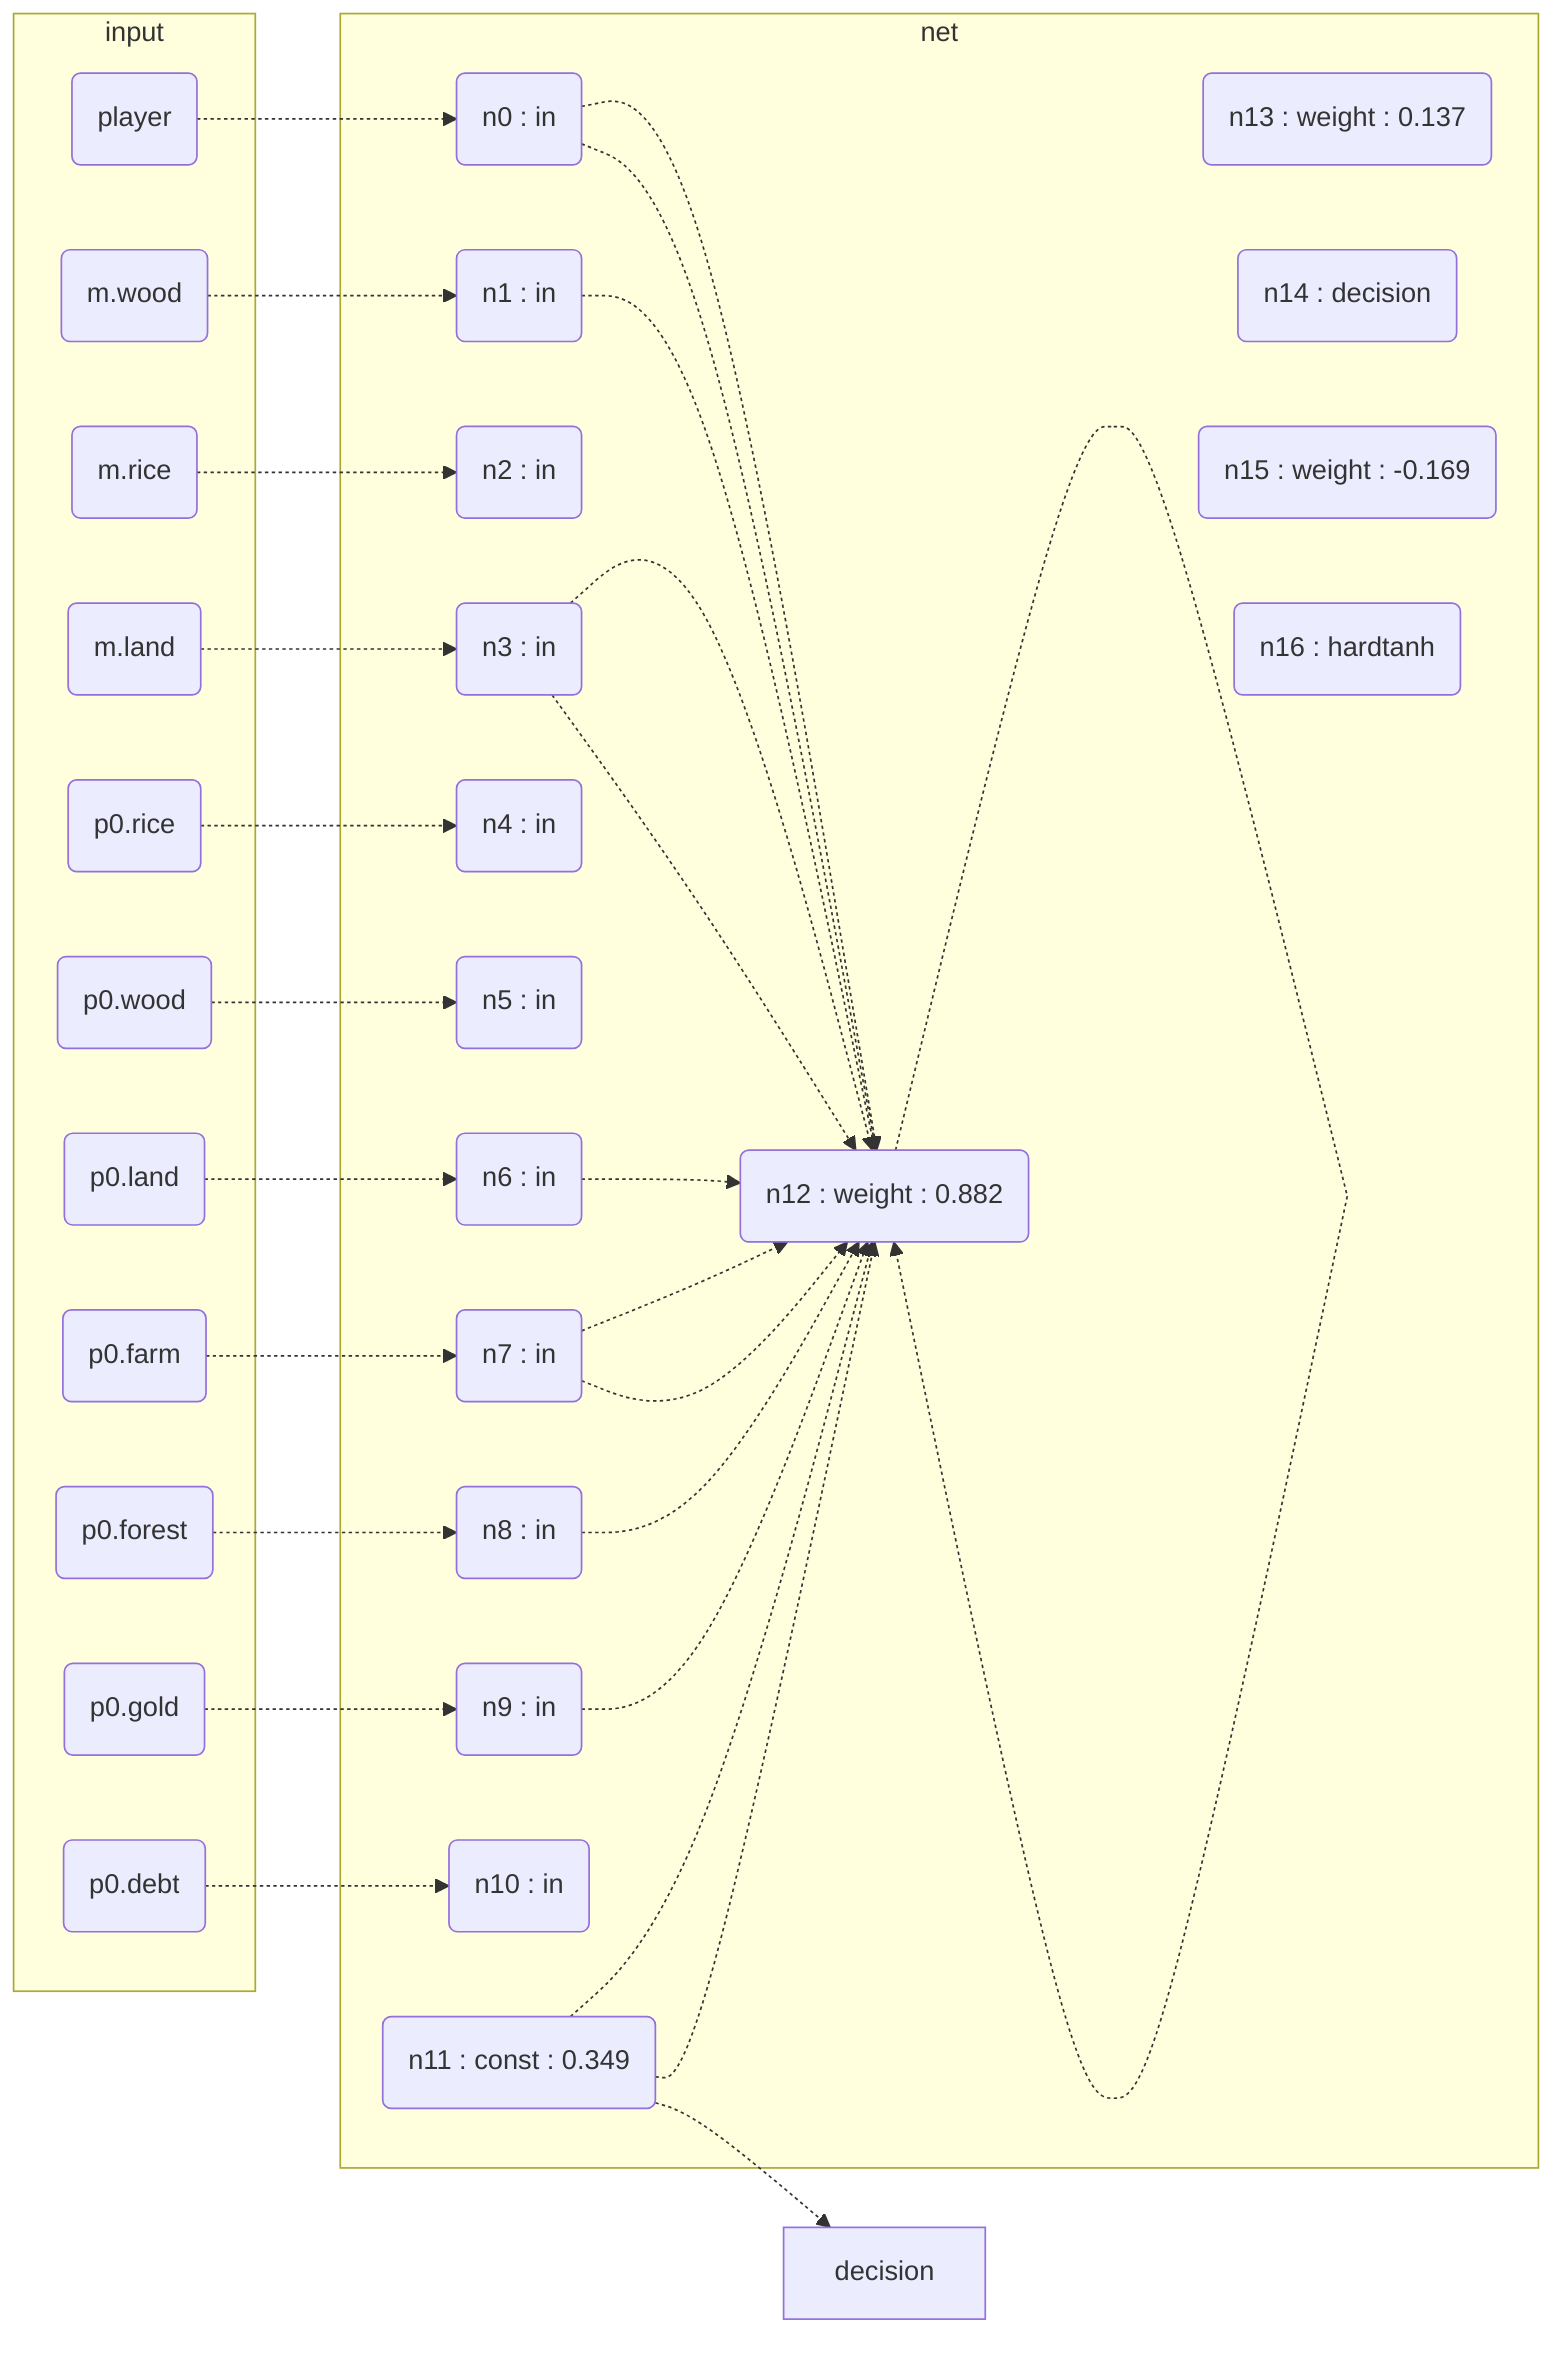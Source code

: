 flowchart LR
subgraph input
i0(player)
i1(m.wood)
i2(m.rice)
i3(m.land)
i4(p0.rice)
i5(p0.wood)
i6(p0.land)
i7(p0.farm)
i8(p0.forest)
i9(p0.gold)
i10(p0.debt)
end
subgraph net
i0 -.-> n0 
n0(n0 : in)
i1 -.-> n1 
n1(n1 : in)
i2 -.-> n2 
n2(n2 : in)
i3 -.-> n3 
n3(n3 : in)
i4 -.-> n4 
n4(n4 : in)
i5 -.-> n5 
n5(n5 : in)
i6 -.-> n6 
n6(n6 : in)
i7 -.-> n7 
n7(n7 : in)
i8 -.-> n8 
n8(n8 : in)
i9 -.-> n9 
n9(n9 : in)
i10 -.-> n10 
n10(n10 : in)
n11(n11 : const : 0.349)
n9 -.-> n12 
n7 -.-> n12 
n0 -.-> n12 
n11 -.-> n12 
n3 -.-> n12 
n1 -.-> n12 
n0 -.-> n12 
n6 -.-> n12 
n3 -.-> n12 
n7 -.-> n12 
n8 -.-> n12 
n12 -.-> n12 
n11 -.-> n12 
n12(n12 : weight : 0.882)
n13(n13 : weight : 0.137)
n14(n14 : decision)
n15(n15 : weight : -0.169)
n16(n16 : hardtanh)
end
n11 -.-> decision